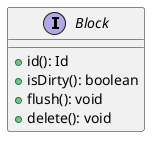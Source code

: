 @startuml

interface Block {
    +id(): Id
    +isDirty(): boolean
    +flush(): void
    +delete(): void
}

@enduml
